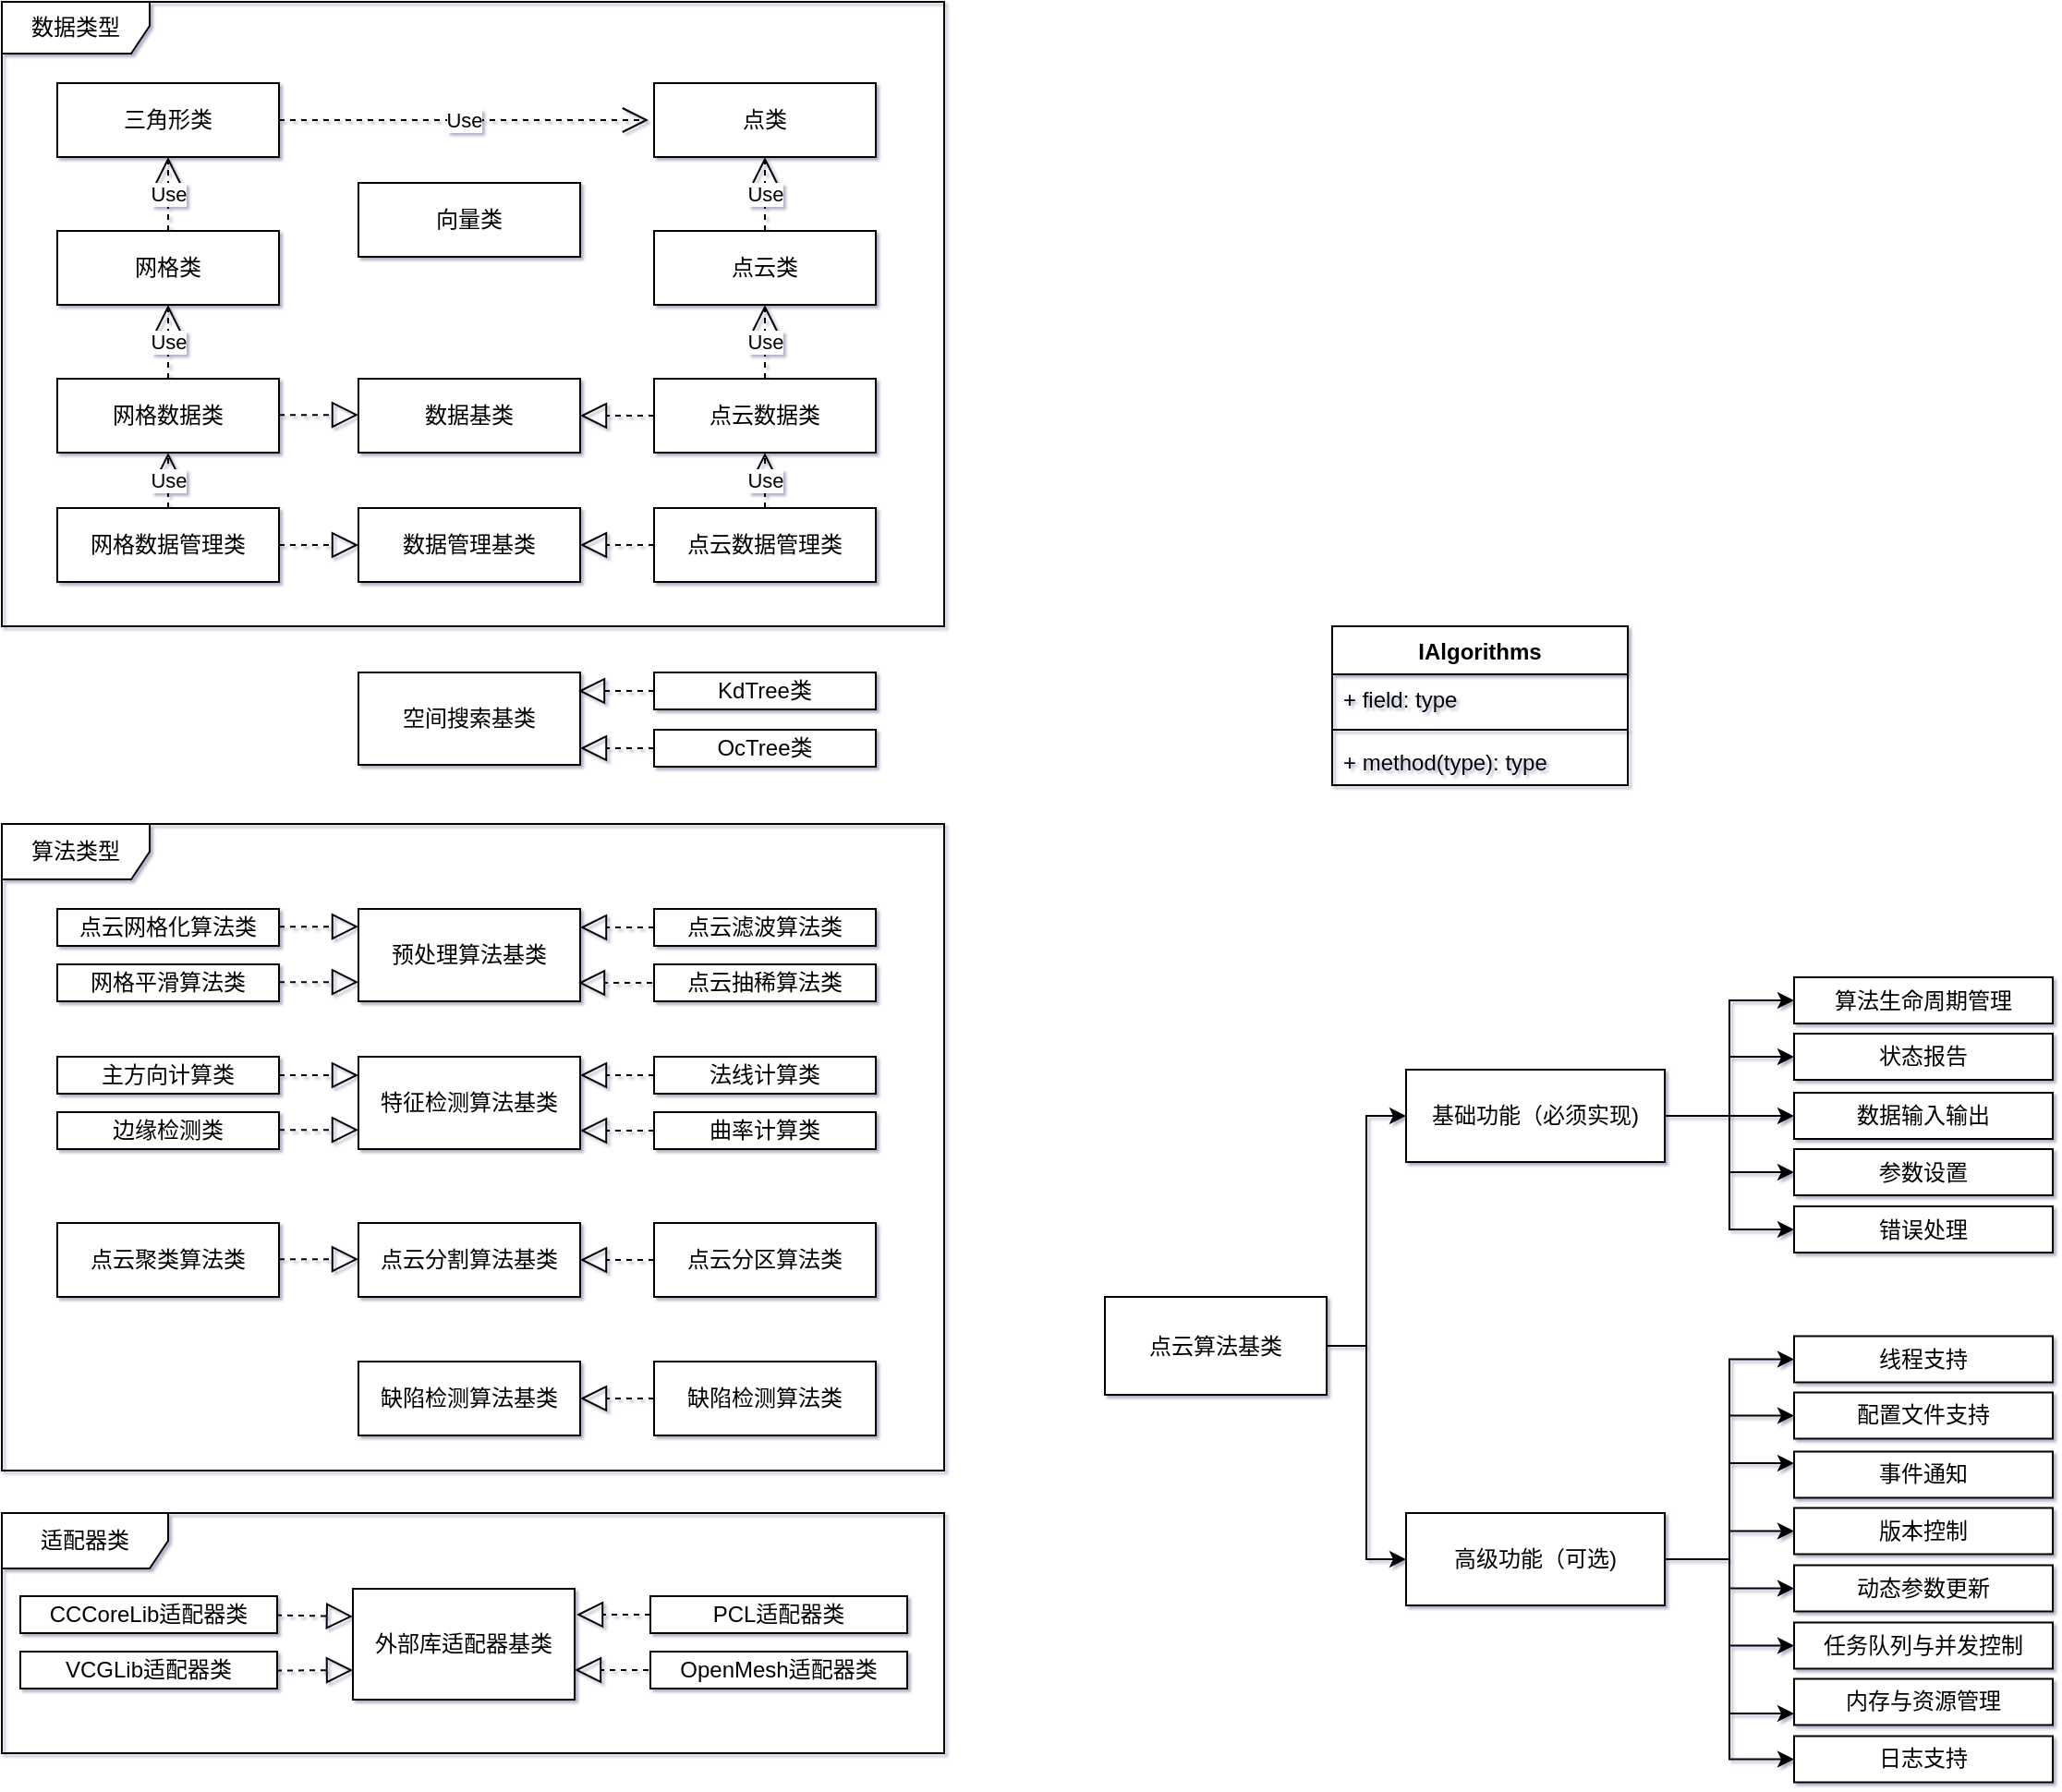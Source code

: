 <mxfile version="26.0.7">
  <diagram name="第 1 页" id="uARH736vWw_qrWtCbUs6">
    <mxGraphModel dx="1423" dy="553" grid="1" gridSize="10" guides="1" tooltips="1" connect="1" arrows="1" fold="1" page="1" pageScale="1" pageWidth="1654" pageHeight="2336" math="0" shadow="1">
      <root>
        <mxCell id="0" />
        <mxCell id="1" parent="0" />
        <mxCell id="TkaoiMYruR-OZeZLr6xF-1" value="点类" style="rounded=0;whiteSpace=wrap;html=1;" parent="1" vertex="1">
          <mxGeometry x="523" y="86" width="120" height="40" as="geometry" />
        </mxCell>
        <mxCell id="TkaoiMYruR-OZeZLr6xF-2" value="点云类" style="rounded=0;whiteSpace=wrap;html=1;" parent="1" vertex="1">
          <mxGeometry x="523" y="166" width="120" height="40" as="geometry" />
        </mxCell>
        <mxCell id="TkaoiMYruR-OZeZLr6xF-3" value="点云数据管理类" style="rounded=0;whiteSpace=wrap;html=1;" parent="1" vertex="1">
          <mxGeometry x="523" y="316" width="120" height="40" as="geometry" />
        </mxCell>
        <mxCell id="TkaoiMYruR-OZeZLr6xF-5" value="网格类" style="rounded=0;whiteSpace=wrap;html=1;" parent="1" vertex="1">
          <mxGeometry x="200" y="166" width="120" height="40" as="geometry" />
        </mxCell>
        <mxCell id="TkaoiMYruR-OZeZLr6xF-4" value="三角形类" style="rounded=0;whiteSpace=wrap;html=1;" parent="1" vertex="1">
          <mxGeometry x="200" y="86" width="120" height="40" as="geometry" />
        </mxCell>
        <mxCell id="TkaoiMYruR-OZeZLr6xF-6" value="网格数据管理类" style="rounded=0;whiteSpace=wrap;html=1;" parent="1" vertex="1">
          <mxGeometry x="200" y="316" width="120" height="40" as="geometry" />
        </mxCell>
        <mxCell id="TkaoiMYruR-OZeZLr6xF-7" value="数据管理基类" style="rounded=0;whiteSpace=wrap;html=1;" parent="1" vertex="1">
          <mxGeometry x="363" y="316" width="120" height="40" as="geometry" />
        </mxCell>
        <mxCell id="TkaoiMYruR-OZeZLr6xF-8" value="KdTree类" style="rounded=0;whiteSpace=wrap;html=1;" parent="1" vertex="1">
          <mxGeometry x="523" y="405" width="120" height="20" as="geometry" />
        </mxCell>
        <mxCell id="TkaoiMYruR-OZeZLr6xF-9" value="OcTree类" style="rounded=0;whiteSpace=wrap;html=1;" parent="1" vertex="1">
          <mxGeometry x="523" y="436" width="120" height="20" as="geometry" />
        </mxCell>
        <mxCell id="TkaoiMYruR-OZeZLr6xF-10" value="空间搜索基类" style="rounded=0;whiteSpace=wrap;html=1;" parent="1" vertex="1">
          <mxGeometry x="363" y="405" width="120" height="50" as="geometry" />
        </mxCell>
        <mxCell id="TkaoiMYruR-OZeZLr6xF-11" value="点云数据类" style="rounded=0;whiteSpace=wrap;html=1;" parent="1" vertex="1">
          <mxGeometry x="523" y="246" width="120" height="40" as="geometry" />
        </mxCell>
        <mxCell id="TkaoiMYruR-OZeZLr6xF-12" value="网格数据类" style="rounded=0;whiteSpace=wrap;html=1;" parent="1" vertex="1">
          <mxGeometry x="200" y="246" width="120" height="40" as="geometry" />
        </mxCell>
        <mxCell id="TkaoiMYruR-OZeZLr6xF-13" value="数据基类" style="rounded=0;whiteSpace=wrap;html=1;" parent="1" vertex="1">
          <mxGeometry x="363" y="246" width="120" height="40" as="geometry" />
        </mxCell>
        <mxCell id="TkaoiMYruR-OZeZLr6xF-16" value="预处理算法基类" style="rounded=0;whiteSpace=wrap;html=1;" parent="1" vertex="1">
          <mxGeometry x="363" y="533" width="120" height="50" as="geometry" />
        </mxCell>
        <mxCell id="TkaoiMYruR-OZeZLr6xF-17" value="点云滤波算法类" style="rounded=0;whiteSpace=wrap;html=1;" parent="1" vertex="1">
          <mxGeometry x="523" y="533" width="120" height="20" as="geometry" />
        </mxCell>
        <mxCell id="TkaoiMYruR-OZeZLr6xF-18" value="点云抽稀算法类" style="rounded=0;whiteSpace=wrap;html=1;" parent="1" vertex="1">
          <mxGeometry x="523" y="563" width="120" height="20" as="geometry" />
        </mxCell>
        <mxCell id="TkaoiMYruR-OZeZLr6xF-19" value="点云网格化算法类" style="rounded=0;whiteSpace=wrap;html=1;" parent="1" vertex="1">
          <mxGeometry x="200" y="533" width="120" height="20" as="geometry" />
        </mxCell>
        <mxCell id="TkaoiMYruR-OZeZLr6xF-20" value="网格平滑算法类" style="rounded=0;whiteSpace=wrap;html=1;" parent="1" vertex="1">
          <mxGeometry x="200" y="563" width="120" height="20" as="geometry" />
        </mxCell>
        <mxCell id="TkaoiMYruR-OZeZLr6xF-21" value="特征检测算法基类" style="rounded=0;whiteSpace=wrap;html=1;" parent="1" vertex="1">
          <mxGeometry x="363" y="613" width="120" height="50" as="geometry" />
        </mxCell>
        <mxCell id="TkaoiMYruR-OZeZLr6xF-27" value="向量类" style="rounded=0;whiteSpace=wrap;html=1;" parent="1" vertex="1">
          <mxGeometry x="363" y="140" width="120" height="40" as="geometry" />
        </mxCell>
        <mxCell id="TkaoiMYruR-OZeZLr6xF-28" value="法线计算类" style="rounded=0;whiteSpace=wrap;html=1;" parent="1" vertex="1">
          <mxGeometry x="523" y="613" width="120" height="20" as="geometry" />
        </mxCell>
        <mxCell id="TkaoiMYruR-OZeZLr6xF-29" value="曲率计算类" style="rounded=0;whiteSpace=wrap;html=1;" parent="1" vertex="1">
          <mxGeometry x="523" y="643" width="120" height="20" as="geometry" />
        </mxCell>
        <mxCell id="TkaoiMYruR-OZeZLr6xF-30" value="边缘检测类" style="rounded=0;whiteSpace=wrap;html=1;" parent="1" vertex="1">
          <mxGeometry x="200" y="643" width="120" height="20" as="geometry" />
        </mxCell>
        <mxCell id="TkaoiMYruR-OZeZLr6xF-31" value="主方向计算类" style="rounded=0;whiteSpace=wrap;html=1;" parent="1" vertex="1">
          <mxGeometry x="200" y="613" width="120" height="20" as="geometry" />
        </mxCell>
        <mxCell id="TkaoiMYruR-OZeZLr6xF-32" value="点云分割算法基类" style="rounded=0;whiteSpace=wrap;html=1;" parent="1" vertex="1">
          <mxGeometry x="363" y="703" width="120" height="40" as="geometry" />
        </mxCell>
        <mxCell id="TkaoiMYruR-OZeZLr6xF-33" value="点云分区算法类" style="rounded=0;whiteSpace=wrap;html=1;" parent="1" vertex="1">
          <mxGeometry x="523" y="703" width="120" height="40" as="geometry" />
        </mxCell>
        <mxCell id="TkaoiMYruR-OZeZLr6xF-34" value="点云聚类算法类" style="rounded=0;whiteSpace=wrap;html=1;" parent="1" vertex="1">
          <mxGeometry x="200" y="703" width="120" height="40" as="geometry" />
        </mxCell>
        <mxCell id="TkaoiMYruR-OZeZLr6xF-35" value="缺陷检测算法基类" style="rounded=0;whiteSpace=wrap;html=1;" parent="1" vertex="1">
          <mxGeometry x="363" y="778" width="120" height="40" as="geometry" />
        </mxCell>
        <mxCell id="TkaoiMYruR-OZeZLr6xF-36" value="缺陷检测算法类" style="rounded=0;whiteSpace=wrap;html=1;" parent="1" vertex="1">
          <mxGeometry x="523" y="778" width="120" height="40" as="geometry" />
        </mxCell>
        <mxCell id="TkaoiMYruR-OZeZLr6xF-39" value="Use" style="endArrow=open;endSize=12;dashed=1;html=1;rounded=0;entryX=0.5;entryY=1;entryDx=0;entryDy=0;exitX=0.5;exitY=0;exitDx=0;exitDy=0;" parent="1" source="TkaoiMYruR-OZeZLr6xF-2" target="TkaoiMYruR-OZeZLr6xF-1" edge="1">
          <mxGeometry width="160" relative="1" as="geometry">
            <mxPoint x="633" y="206" as="sourcePoint" />
            <mxPoint x="793" y="206" as="targetPoint" />
          </mxGeometry>
        </mxCell>
        <mxCell id="TkaoiMYruR-OZeZLr6xF-40" value="Use" style="endArrow=open;endSize=12;dashed=1;html=1;rounded=0;entryX=0.5;entryY=1;entryDx=0;entryDy=0;exitX=0.5;exitY=0;exitDx=0;exitDy=0;" parent="1" source="TkaoiMYruR-OZeZLr6xF-5" target="TkaoiMYruR-OZeZLr6xF-4" edge="1">
          <mxGeometry width="160" relative="1" as="geometry">
            <mxPoint x="110" y="176" as="sourcePoint" />
            <mxPoint x="110" y="136" as="targetPoint" />
          </mxGeometry>
        </mxCell>
        <mxCell id="TkaoiMYruR-OZeZLr6xF-42" value="Use" style="endArrow=open;endSize=12;dashed=1;html=1;rounded=0;" parent="1" edge="1">
          <mxGeometry width="160" relative="1" as="geometry">
            <mxPoint x="320" y="106" as="sourcePoint" />
            <mxPoint x="520" y="106" as="targetPoint" />
          </mxGeometry>
        </mxCell>
        <mxCell id="TkaoiMYruR-OZeZLr6xF-43" value="Use" style="endArrow=open;endSize=12;dashed=1;html=1;rounded=0;exitX=0.5;exitY=0;exitDx=0;exitDy=0;" parent="1" source="TkaoiMYruR-OZeZLr6xF-11" edge="1">
          <mxGeometry width="160" relative="1" as="geometry">
            <mxPoint x="593" y="176" as="sourcePoint" />
            <mxPoint x="583" y="206" as="targetPoint" />
          </mxGeometry>
        </mxCell>
        <mxCell id="TkaoiMYruR-OZeZLr6xF-44" value="Use" style="endArrow=open;endSize=12;dashed=1;html=1;rounded=0;exitX=0.5;exitY=0;exitDx=0;exitDy=0;entryX=0.5;entryY=1;entryDx=0;entryDy=0;" parent="1" source="TkaoiMYruR-OZeZLr6xF-12" target="TkaoiMYruR-OZeZLr6xF-5" edge="1">
          <mxGeometry width="160" relative="1" as="geometry">
            <mxPoint x="110" y="256" as="sourcePoint" />
            <mxPoint x="110" y="216" as="targetPoint" />
          </mxGeometry>
        </mxCell>
        <mxCell id="TkaoiMYruR-OZeZLr6xF-45" value="" style="endArrow=block;dashed=1;endFill=0;endSize=12;html=1;rounded=0;exitX=0;exitY=0.5;exitDx=0;exitDy=0;entryX=1;entryY=0.5;entryDx=0;entryDy=0;" parent="1" source="TkaoiMYruR-OZeZLr6xF-11" target="TkaoiMYruR-OZeZLr6xF-13" edge="1">
          <mxGeometry width="160" relative="1" as="geometry">
            <mxPoint x="633" y="306" as="sourcePoint" />
            <mxPoint x="793" y="306" as="targetPoint" />
          </mxGeometry>
        </mxCell>
        <mxCell id="TkaoiMYruR-OZeZLr6xF-46" value="Use" style="endArrow=open;endSize=12;dashed=1;html=1;rounded=0;exitX=0.5;exitY=0;exitDx=0;exitDy=0;" parent="1" source="TkaoiMYruR-OZeZLr6xF-3" edge="1">
          <mxGeometry width="160" relative="1" as="geometry">
            <mxPoint x="593" y="246" as="sourcePoint" />
            <mxPoint x="583" y="286" as="targetPoint" />
          </mxGeometry>
        </mxCell>
        <mxCell id="TkaoiMYruR-OZeZLr6xF-47" value="Use" style="endArrow=open;endSize=12;dashed=1;html=1;rounded=0;entryX=0.5;entryY=1;entryDx=0;entryDy=0;exitX=0.5;exitY=0;exitDx=0;exitDy=0;" parent="1" source="TkaoiMYruR-OZeZLr6xF-6" target="TkaoiMYruR-OZeZLr6xF-12" edge="1">
          <mxGeometry width="160" relative="1" as="geometry">
            <mxPoint x="260" y="306" as="sourcePoint" />
            <mxPoint x="270" y="206" as="targetPoint" />
          </mxGeometry>
        </mxCell>
        <mxCell id="TkaoiMYruR-OZeZLr6xF-48" value="" style="endArrow=block;dashed=1;endFill=0;endSize=12;html=1;rounded=0;exitX=0;exitY=0.5;exitDx=0;exitDy=0;entryX=1;entryY=0.5;entryDx=0;entryDy=0;" parent="1" source="TkaoiMYruR-OZeZLr6xF-3" target="TkaoiMYruR-OZeZLr6xF-7" edge="1">
          <mxGeometry width="160" relative="1" as="geometry">
            <mxPoint x="533" y="266" as="sourcePoint" />
            <mxPoint x="493" y="266" as="targetPoint" />
          </mxGeometry>
        </mxCell>
        <mxCell id="TkaoiMYruR-OZeZLr6xF-53" value="" style="endArrow=block;dashed=1;endFill=0;endSize=12;html=1;rounded=0;exitX=0;exitY=0.5;exitDx=0;exitDy=0;" parent="1" source="TkaoiMYruR-OZeZLr6xF-8" edge="1">
          <mxGeometry width="160" relative="1" as="geometry">
            <mxPoint x="533" y="355" as="sourcePoint" />
            <mxPoint x="482" y="415" as="targetPoint" />
          </mxGeometry>
        </mxCell>
        <mxCell id="TkaoiMYruR-OZeZLr6xF-54" value="" style="endArrow=block;dashed=1;endFill=0;endSize=12;html=1;rounded=0;exitX=0;exitY=0.5;exitDx=0;exitDy=0;" parent="1" source="TkaoiMYruR-OZeZLr6xF-17" edge="1">
          <mxGeometry width="160" relative="1" as="geometry">
            <mxPoint x="533" y="483" as="sourcePoint" />
            <mxPoint x="483" y="543" as="targetPoint" />
          </mxGeometry>
        </mxCell>
        <mxCell id="TkaoiMYruR-OZeZLr6xF-55" value="" style="endArrow=block;dashed=1;endFill=0;endSize=12;html=1;rounded=0;exitX=0;exitY=0.5;exitDx=0;exitDy=0;" parent="1" source="TkaoiMYruR-OZeZLr6xF-28" edge="1">
          <mxGeometry width="160" relative="1" as="geometry">
            <mxPoint x="533" y="563" as="sourcePoint" />
            <mxPoint x="483" y="623" as="targetPoint" />
          </mxGeometry>
        </mxCell>
        <mxCell id="TkaoiMYruR-OZeZLr6xF-56" value="" style="endArrow=block;dashed=1;endFill=0;endSize=12;html=1;rounded=0;exitX=0;exitY=0.5;exitDx=0;exitDy=0;entryX=1;entryY=0.5;entryDx=0;entryDy=0;" parent="1" source="TkaoiMYruR-OZeZLr6xF-33" target="TkaoiMYruR-OZeZLr6xF-32" edge="1">
          <mxGeometry width="160" relative="1" as="geometry">
            <mxPoint x="533" y="658" as="sourcePoint" />
            <mxPoint x="493" y="658" as="targetPoint" />
          </mxGeometry>
        </mxCell>
        <mxCell id="TkaoiMYruR-OZeZLr6xF-57" value="" style="endArrow=block;dashed=1;endFill=0;endSize=12;html=1;rounded=0;exitX=0;exitY=0.5;exitDx=0;exitDy=0;entryX=1;entryY=0.5;entryDx=0;entryDy=0;" parent="1" source="TkaoiMYruR-OZeZLr6xF-36" target="TkaoiMYruR-OZeZLr6xF-35" edge="1">
          <mxGeometry width="160" relative="1" as="geometry">
            <mxPoint x="533" y="733" as="sourcePoint" />
            <mxPoint x="493" y="733" as="targetPoint" />
          </mxGeometry>
        </mxCell>
        <mxCell id="TkaoiMYruR-OZeZLr6xF-60" value="" style="endArrow=block;dashed=1;endFill=0;endSize=12;html=1;rounded=0;exitX=0;exitY=0.5;exitDx=0;exitDy=0;" parent="1" source="TkaoiMYruR-OZeZLr6xF-9" edge="1">
          <mxGeometry width="160" relative="1" as="geometry">
            <mxPoint x="533" y="426" as="sourcePoint" />
            <mxPoint x="483" y="446" as="targetPoint" />
          </mxGeometry>
        </mxCell>
        <mxCell id="TkaoiMYruR-OZeZLr6xF-61" value="" style="endArrow=block;dashed=1;endFill=0;endSize=12;html=1;rounded=0;exitX=0;exitY=0.5;exitDx=0;exitDy=0;" parent="1" source="TkaoiMYruR-OZeZLr6xF-29" edge="1">
          <mxGeometry width="160" relative="1" as="geometry">
            <mxPoint x="533" y="633" as="sourcePoint" />
            <mxPoint x="483" y="653" as="targetPoint" />
          </mxGeometry>
        </mxCell>
        <mxCell id="TkaoiMYruR-OZeZLr6xF-62" value="" style="endArrow=block;dashed=1;endFill=0;endSize=12;html=1;rounded=0;" parent="1" edge="1">
          <mxGeometry width="160" relative="1" as="geometry">
            <mxPoint x="522" y="573" as="sourcePoint" />
            <mxPoint x="482" y="573" as="targetPoint" />
          </mxGeometry>
        </mxCell>
        <mxCell id="TkaoiMYruR-OZeZLr6xF-65" value="" style="endArrow=block;dashed=1;endFill=0;endSize=12;html=1;rounded=0;exitX=1;exitY=0.5;exitDx=0;exitDy=0;" parent="1" source="TkaoiMYruR-OZeZLr6xF-31" edge="1">
          <mxGeometry width="160" relative="1" as="geometry">
            <mxPoint x="500" y="603" as="sourcePoint" />
            <mxPoint x="363" y="623" as="targetPoint" />
          </mxGeometry>
        </mxCell>
        <mxCell id="TkaoiMYruR-OZeZLr6xF-67" value="" style="endArrow=block;dashed=1;endFill=0;endSize=12;html=1;rounded=0;exitX=1;exitY=0.5;exitDx=0;exitDy=0;" parent="1" edge="1">
          <mxGeometry width="160" relative="1" as="geometry">
            <mxPoint x="320" y="722.58" as="sourcePoint" />
            <mxPoint x="363" y="722.58" as="targetPoint" />
          </mxGeometry>
        </mxCell>
        <mxCell id="TkaoiMYruR-OZeZLr6xF-68" value="" style="endArrow=block;dashed=1;endFill=0;endSize=12;html=1;rounded=0;exitX=1;exitY=0.5;exitDx=0;exitDy=0;" parent="1" edge="1">
          <mxGeometry width="160" relative="1" as="geometry">
            <mxPoint x="320" y="652.58" as="sourcePoint" />
            <mxPoint x="363" y="652.58" as="targetPoint" />
          </mxGeometry>
        </mxCell>
        <mxCell id="TkaoiMYruR-OZeZLr6xF-69" value="" style="endArrow=block;dashed=1;endFill=0;endSize=12;html=1;rounded=0;exitX=1;exitY=0.5;exitDx=0;exitDy=0;" parent="1" edge="1">
          <mxGeometry width="160" relative="1" as="geometry">
            <mxPoint x="320" y="572.58" as="sourcePoint" />
            <mxPoint x="363" y="572.58" as="targetPoint" />
          </mxGeometry>
        </mxCell>
        <mxCell id="TkaoiMYruR-OZeZLr6xF-70" value="" style="endArrow=block;dashed=1;endFill=0;endSize=12;html=1;rounded=0;exitX=1;exitY=0.5;exitDx=0;exitDy=0;" parent="1" edge="1">
          <mxGeometry width="160" relative="1" as="geometry">
            <mxPoint x="320" y="542.58" as="sourcePoint" />
            <mxPoint x="363" y="542.58" as="targetPoint" />
          </mxGeometry>
        </mxCell>
        <mxCell id="TkaoiMYruR-OZeZLr6xF-74" value="数据类型" style="shape=umlFrame;whiteSpace=wrap;html=1;pointerEvents=0;width=80;height=28;" parent="1" vertex="1">
          <mxGeometry x="170" y="42" width="510" height="338" as="geometry" />
        </mxCell>
        <mxCell id="TkaoiMYruR-OZeZLr6xF-76" value="算法类型" style="shape=umlFrame;whiteSpace=wrap;html=1;pointerEvents=0;width=80;height=30;" parent="1" vertex="1">
          <mxGeometry x="170" y="487" width="510" height="350" as="geometry" />
        </mxCell>
        <mxCell id="TkaoiMYruR-OZeZLr6xF-77" value="外部库适配器基类" style="rounded=0;whiteSpace=wrap;html=1;" parent="1" vertex="1">
          <mxGeometry x="360" y="901" width="120" height="60" as="geometry" />
        </mxCell>
        <mxCell id="TkaoiMYruR-OZeZLr6xF-78" value="PCL适配器类" style="rounded=0;whiteSpace=wrap;html=1;" parent="1" vertex="1">
          <mxGeometry x="521" y="905" width="139" height="20" as="geometry" />
        </mxCell>
        <mxCell id="TkaoiMYruR-OZeZLr6xF-79" value="OpenMesh适配器类" style="rounded=0;whiteSpace=wrap;html=1;" parent="1" vertex="1">
          <mxGeometry x="521" y="935" width="139" height="20" as="geometry" />
        </mxCell>
        <mxCell id="TkaoiMYruR-OZeZLr6xF-80" value="" style="endArrow=block;dashed=1;endFill=0;endSize=12;html=1;rounded=0;exitX=0;exitY=0.5;exitDx=0;exitDy=0;" parent="1" source="TkaoiMYruR-OZeZLr6xF-78" edge="1">
          <mxGeometry width="160" relative="1" as="geometry">
            <mxPoint x="531" y="855" as="sourcePoint" />
            <mxPoint x="481" y="915" as="targetPoint" />
          </mxGeometry>
        </mxCell>
        <mxCell id="TkaoiMYruR-OZeZLr6xF-81" value="" style="endArrow=block;dashed=1;endFill=0;endSize=12;html=1;rounded=0;" parent="1" edge="1">
          <mxGeometry width="160" relative="1" as="geometry">
            <mxPoint x="520" y="945" as="sourcePoint" />
            <mxPoint x="480" y="945" as="targetPoint" />
          </mxGeometry>
        </mxCell>
        <mxCell id="TkaoiMYruR-OZeZLr6xF-82" value="CCCoreLib适配器类" style="rounded=0;whiteSpace=wrap;html=1;" parent="1" vertex="1">
          <mxGeometry x="180" y="905" width="139" height="20" as="geometry" />
        </mxCell>
        <mxCell id="TkaoiMYruR-OZeZLr6xF-83" value="VCGLib适配器类" style="rounded=0;whiteSpace=wrap;html=1;" parent="1" vertex="1">
          <mxGeometry x="180" y="935" width="139" height="20" as="geometry" />
        </mxCell>
        <mxCell id="TkaoiMYruR-OZeZLr6xF-84" value="" style="endArrow=block;dashed=1;endFill=0;endSize=12;html=1;rounded=0;exitX=1;exitY=0.5;exitDx=0;exitDy=0;" parent="1" edge="1">
          <mxGeometry width="160" relative="1" as="geometry">
            <mxPoint x="318.5" y="945.29" as="sourcePoint" />
            <mxPoint x="360" y="945" as="targetPoint" />
          </mxGeometry>
        </mxCell>
        <mxCell id="TkaoiMYruR-OZeZLr6xF-85" value="" style="endArrow=block;dashed=1;endFill=0;endSize=12;html=1;rounded=0;exitX=1;exitY=0.5;exitDx=0;exitDy=0;entryX=0;entryY=0.25;entryDx=0;entryDy=0;" parent="1" target="TkaoiMYruR-OZeZLr6xF-77" edge="1">
          <mxGeometry width="160" relative="1" as="geometry">
            <mxPoint x="318.5" y="915.29" as="sourcePoint" />
            <mxPoint x="361.5" y="915.29" as="targetPoint" />
          </mxGeometry>
        </mxCell>
        <mxCell id="TkaoiMYruR-OZeZLr6xF-86" value="适配器类" style="shape=umlFrame;whiteSpace=wrap;html=1;pointerEvents=0;width=90;height=30;" parent="1" vertex="1">
          <mxGeometry x="170" y="860" width="510" height="130" as="geometry" />
        </mxCell>
        <mxCell id="TkaoiMYruR-OZeZLr6xF-87" value="" style="endArrow=block;dashed=1;endFill=0;endSize=12;html=1;rounded=0;exitX=1;exitY=0.5;exitDx=0;exitDy=0;entryX=0;entryY=0.5;entryDx=0;entryDy=0;" parent="1" source="TkaoiMYruR-OZeZLr6xF-6" target="TkaoiMYruR-OZeZLr6xF-7" edge="1">
          <mxGeometry width="160" relative="1" as="geometry">
            <mxPoint x="330" y="552.58" as="sourcePoint" />
            <mxPoint x="373" y="552.58" as="targetPoint" />
          </mxGeometry>
        </mxCell>
        <mxCell id="TkaoiMYruR-OZeZLr6xF-88" value="" style="endArrow=block;dashed=1;endFill=0;endSize=12;html=1;rounded=0;exitX=1;exitY=0.5;exitDx=0;exitDy=0;entryX=0;entryY=0.5;entryDx=0;entryDy=0;" parent="1" edge="1">
          <mxGeometry width="160" relative="1" as="geometry">
            <mxPoint x="320" y="265.58" as="sourcePoint" />
            <mxPoint x="363" y="265.58" as="targetPoint" />
          </mxGeometry>
        </mxCell>
        <mxCell id="v8KQN9ukwFC3Iw7ujRyc-8" value="" style="edgeStyle=orthogonalEdgeStyle;rounded=0;orthogonalLoop=1;jettySize=auto;html=1;entryX=0;entryY=0.5;entryDx=0;entryDy=0;" edge="1" parent="1" source="v8KQN9ukwFC3Iw7ujRyc-1" target="v8KQN9ukwFC3Iw7ujRyc-7">
          <mxGeometry relative="1" as="geometry" />
        </mxCell>
        <mxCell id="v8KQN9ukwFC3Iw7ujRyc-10" style="edgeStyle=orthogonalEdgeStyle;rounded=0;orthogonalLoop=1;jettySize=auto;html=1;entryX=0;entryY=0.5;entryDx=0;entryDy=0;" edge="1" parent="1" source="v8KQN9ukwFC3Iw7ujRyc-1" target="v8KQN9ukwFC3Iw7ujRyc-9">
          <mxGeometry relative="1" as="geometry" />
        </mxCell>
        <mxCell id="v8KQN9ukwFC3Iw7ujRyc-1" value="点云算法基类" style="rounded=0;whiteSpace=wrap;html=1;" vertex="1" parent="1">
          <mxGeometry x="767" y="743" width="120" height="53" as="geometry" />
        </mxCell>
        <mxCell id="v8KQN9ukwFC3Iw7ujRyc-2" value="IAlgorithms" style="swimlane;fontStyle=1;align=center;verticalAlign=top;childLayout=stackLayout;horizontal=1;startSize=26;horizontalStack=0;resizeParent=1;resizeParentMax=0;resizeLast=0;collapsible=1;marginBottom=0;whiteSpace=wrap;html=1;" vertex="1" parent="1">
          <mxGeometry x="890" y="380" width="160" height="86" as="geometry">
            <mxRectangle x="930" y="619" width="100" height="30" as="alternateBounds" />
          </mxGeometry>
        </mxCell>
        <mxCell id="v8KQN9ukwFC3Iw7ujRyc-3" value="+ field: type" style="text;strokeColor=none;fillColor=none;align=left;verticalAlign=top;spacingLeft=4;spacingRight=4;overflow=hidden;rotatable=0;points=[[0,0.5],[1,0.5]];portConstraint=eastwest;whiteSpace=wrap;html=1;" vertex="1" parent="v8KQN9ukwFC3Iw7ujRyc-2">
          <mxGeometry y="26" width="160" height="26" as="geometry" />
        </mxCell>
        <mxCell id="v8KQN9ukwFC3Iw7ujRyc-4" value="" style="line;strokeWidth=1;fillColor=none;align=left;verticalAlign=middle;spacingTop=-1;spacingLeft=3;spacingRight=3;rotatable=0;labelPosition=right;points=[];portConstraint=eastwest;strokeColor=inherit;" vertex="1" parent="v8KQN9ukwFC3Iw7ujRyc-2">
          <mxGeometry y="52" width="160" height="8" as="geometry" />
        </mxCell>
        <mxCell id="v8KQN9ukwFC3Iw7ujRyc-5" value="+ method(type): type" style="text;strokeColor=none;fillColor=none;align=left;verticalAlign=top;spacingLeft=4;spacingRight=4;overflow=hidden;rotatable=0;points=[[0,0.5],[1,0.5]];portConstraint=eastwest;whiteSpace=wrap;html=1;" vertex="1" parent="v8KQN9ukwFC3Iw7ujRyc-2">
          <mxGeometry y="60" width="160" height="26" as="geometry" />
        </mxCell>
        <mxCell id="v8KQN9ukwFC3Iw7ujRyc-71" style="edgeStyle=orthogonalEdgeStyle;rounded=0;orthogonalLoop=1;jettySize=auto;html=1;entryX=0;entryY=0.5;entryDx=0;entryDy=0;" edge="1" parent="1" source="v8KQN9ukwFC3Iw7ujRyc-7" target="v8KQN9ukwFC3Iw7ujRyc-18">
          <mxGeometry relative="1" as="geometry" />
        </mxCell>
        <mxCell id="v8KQN9ukwFC3Iw7ujRyc-72" style="edgeStyle=orthogonalEdgeStyle;rounded=0;orthogonalLoop=1;jettySize=auto;html=1;entryX=0;entryY=0.5;entryDx=0;entryDy=0;" edge="1" parent="1" source="v8KQN9ukwFC3Iw7ujRyc-7" target="v8KQN9ukwFC3Iw7ujRyc-69">
          <mxGeometry relative="1" as="geometry" />
        </mxCell>
        <mxCell id="v8KQN9ukwFC3Iw7ujRyc-73" style="edgeStyle=orthogonalEdgeStyle;rounded=0;orthogonalLoop=1;jettySize=auto;html=1;entryX=0;entryY=0.5;entryDx=0;entryDy=0;" edge="1" parent="1" source="v8KQN9ukwFC3Iw7ujRyc-7" target="v8KQN9ukwFC3Iw7ujRyc-68">
          <mxGeometry relative="1" as="geometry" />
        </mxCell>
        <mxCell id="v8KQN9ukwFC3Iw7ujRyc-74" style="edgeStyle=orthogonalEdgeStyle;rounded=0;orthogonalLoop=1;jettySize=auto;html=1;entryX=0;entryY=0.5;entryDx=0;entryDy=0;" edge="1" parent="1" source="v8KQN9ukwFC3Iw7ujRyc-7" target="v8KQN9ukwFC3Iw7ujRyc-67">
          <mxGeometry relative="1" as="geometry" />
        </mxCell>
        <mxCell id="v8KQN9ukwFC3Iw7ujRyc-75" style="edgeStyle=orthogonalEdgeStyle;rounded=0;orthogonalLoop=1;jettySize=auto;html=1;entryX=0;entryY=0.5;entryDx=0;entryDy=0;" edge="1" parent="1" source="v8KQN9ukwFC3Iw7ujRyc-7" target="v8KQN9ukwFC3Iw7ujRyc-70">
          <mxGeometry relative="1" as="geometry" />
        </mxCell>
        <mxCell id="v8KQN9ukwFC3Iw7ujRyc-7" value="基础功能（必须实现)" style="rounded=0;whiteSpace=wrap;html=1;" vertex="1" parent="1">
          <mxGeometry x="930" y="620" width="140" height="50" as="geometry" />
        </mxCell>
        <mxCell id="v8KQN9ukwFC3Iw7ujRyc-86" style="edgeStyle=orthogonalEdgeStyle;rounded=0;orthogonalLoop=1;jettySize=auto;html=1;entryX=0;entryY=0.5;entryDx=0;entryDy=0;" edge="1" parent="1" source="v8KQN9ukwFC3Iw7ujRyc-9" target="v8KQN9ukwFC3Iw7ujRyc-80">
          <mxGeometry relative="1" as="geometry" />
        </mxCell>
        <mxCell id="v8KQN9ukwFC3Iw7ujRyc-87" style="edgeStyle=orthogonalEdgeStyle;rounded=0;orthogonalLoop=1;jettySize=auto;html=1;entryX=0;entryY=0.5;entryDx=0;entryDy=0;" edge="1" parent="1" source="v8KQN9ukwFC3Iw7ujRyc-9" target="v8KQN9ukwFC3Iw7ujRyc-77">
          <mxGeometry relative="1" as="geometry" />
        </mxCell>
        <mxCell id="v8KQN9ukwFC3Iw7ujRyc-88" style="edgeStyle=orthogonalEdgeStyle;rounded=0;orthogonalLoop=1;jettySize=auto;html=1;entryX=0;entryY=0.25;entryDx=0;entryDy=0;" edge="1" parent="1" source="v8KQN9ukwFC3Iw7ujRyc-9" target="v8KQN9ukwFC3Iw7ujRyc-76">
          <mxGeometry relative="1" as="geometry" />
        </mxCell>
        <mxCell id="v8KQN9ukwFC3Iw7ujRyc-89" style="edgeStyle=orthogonalEdgeStyle;rounded=0;orthogonalLoop=1;jettySize=auto;html=1;entryX=0;entryY=0.5;entryDx=0;entryDy=0;" edge="1" parent="1" source="v8KQN9ukwFC3Iw7ujRyc-9" target="v8KQN9ukwFC3Iw7ujRyc-81">
          <mxGeometry relative="1" as="geometry" />
        </mxCell>
        <mxCell id="v8KQN9ukwFC3Iw7ujRyc-90" style="edgeStyle=orthogonalEdgeStyle;rounded=0;orthogonalLoop=1;jettySize=auto;html=1;entryX=0;entryY=0.5;entryDx=0;entryDy=0;" edge="1" parent="1" source="v8KQN9ukwFC3Iw7ujRyc-9" target="v8KQN9ukwFC3Iw7ujRyc-79">
          <mxGeometry relative="1" as="geometry" />
        </mxCell>
        <mxCell id="v8KQN9ukwFC3Iw7ujRyc-91" style="edgeStyle=orthogonalEdgeStyle;rounded=0;orthogonalLoop=1;jettySize=auto;html=1;entryX=0;entryY=0.75;entryDx=0;entryDy=0;" edge="1" parent="1" source="v8KQN9ukwFC3Iw7ujRyc-9" target="v8KQN9ukwFC3Iw7ujRyc-82">
          <mxGeometry relative="1" as="geometry" />
        </mxCell>
        <mxCell id="v8KQN9ukwFC3Iw7ujRyc-92" style="edgeStyle=orthogonalEdgeStyle;rounded=0;orthogonalLoop=1;jettySize=auto;html=1;entryX=0;entryY=0.5;entryDx=0;entryDy=0;" edge="1" parent="1" source="v8KQN9ukwFC3Iw7ujRyc-9" target="v8KQN9ukwFC3Iw7ujRyc-78">
          <mxGeometry relative="1" as="geometry" />
        </mxCell>
        <mxCell id="v8KQN9ukwFC3Iw7ujRyc-93" style="edgeStyle=orthogonalEdgeStyle;rounded=0;orthogonalLoop=1;jettySize=auto;html=1;entryX=0;entryY=0.5;entryDx=0;entryDy=0;" edge="1" parent="1" source="v8KQN9ukwFC3Iw7ujRyc-9" target="v8KQN9ukwFC3Iw7ujRyc-83">
          <mxGeometry relative="1" as="geometry" />
        </mxCell>
        <mxCell id="v8KQN9ukwFC3Iw7ujRyc-9" value="高级功能（可选)" style="rounded=0;whiteSpace=wrap;html=1;" vertex="1" parent="1">
          <mxGeometry x="930" y="860" width="140" height="50" as="geometry" />
        </mxCell>
        <mxCell id="v8KQN9ukwFC3Iw7ujRyc-18" value="数据输入输出" style="rounded=0;whiteSpace=wrap;html=1;" vertex="1" parent="1">
          <mxGeometry x="1140" y="632.5" width="140" height="25" as="geometry" />
        </mxCell>
        <mxCell id="v8KQN9ukwFC3Iw7ujRyc-67" value="参数设置" style="rounded=0;whiteSpace=wrap;html=1;" vertex="1" parent="1">
          <mxGeometry x="1140" y="663" width="140" height="25" as="geometry" />
        </mxCell>
        <mxCell id="v8KQN9ukwFC3Iw7ujRyc-68" value="算法生命周期管理" style="rounded=0;whiteSpace=wrap;html=1;" vertex="1" parent="1">
          <mxGeometry x="1140" y="570" width="140" height="25" as="geometry" />
        </mxCell>
        <mxCell id="v8KQN9ukwFC3Iw7ujRyc-69" value="状态报告" style="rounded=0;whiteSpace=wrap;html=1;" vertex="1" parent="1">
          <mxGeometry x="1140" y="600.5" width="140" height="25" as="geometry" />
        </mxCell>
        <mxCell id="v8KQN9ukwFC3Iw7ujRyc-70" value="错误处理" style="rounded=0;whiteSpace=wrap;html=1;" vertex="1" parent="1">
          <mxGeometry x="1140" y="694" width="140" height="25" as="geometry" />
        </mxCell>
        <mxCell id="v8KQN9ukwFC3Iw7ujRyc-76" value="事件通知" style="rounded=0;whiteSpace=wrap;html=1;" vertex="1" parent="1">
          <mxGeometry x="1140" y="826.75" width="140" height="25" as="geometry" />
        </mxCell>
        <mxCell id="v8KQN9ukwFC3Iw7ujRyc-77" value="版本控制" style="rounded=0;whiteSpace=wrap;html=1;" vertex="1" parent="1">
          <mxGeometry x="1140" y="857.25" width="140" height="25" as="geometry" />
        </mxCell>
        <mxCell id="v8KQN9ukwFC3Iw7ujRyc-78" value="线程支持" style="rounded=0;whiteSpace=wrap;html=1;" vertex="1" parent="1">
          <mxGeometry x="1140" y="764.25" width="140" height="25" as="geometry" />
        </mxCell>
        <mxCell id="v8KQN9ukwFC3Iw7ujRyc-79" value="配置文件支持" style="rounded=0;whiteSpace=wrap;html=1;" vertex="1" parent="1">
          <mxGeometry x="1140" y="794.75" width="140" height="25" as="geometry" />
        </mxCell>
        <mxCell id="v8KQN9ukwFC3Iw7ujRyc-80" value="动态参数更新" style="rounded=0;whiteSpace=wrap;html=1;" vertex="1" parent="1">
          <mxGeometry x="1140" y="888.25" width="140" height="25" as="geometry" />
        </mxCell>
        <mxCell id="v8KQN9ukwFC3Iw7ujRyc-81" value="任务队列与并发控制" style="rounded=0;whiteSpace=wrap;html=1;" vertex="1" parent="1">
          <mxGeometry x="1140" y="919.25" width="140" height="25" as="geometry" />
        </mxCell>
        <mxCell id="v8KQN9ukwFC3Iw7ujRyc-82" value="内存与资源管理" style="rounded=0;whiteSpace=wrap;html=1;" vertex="1" parent="1">
          <mxGeometry x="1140" y="949.75" width="140" height="25" as="geometry" />
        </mxCell>
        <mxCell id="v8KQN9ukwFC3Iw7ujRyc-83" value="日志支持" style="rounded=0;whiteSpace=wrap;html=1;" vertex="1" parent="1">
          <mxGeometry x="1140" y="980.75" width="140" height="25" as="geometry" />
        </mxCell>
      </root>
    </mxGraphModel>
  </diagram>
</mxfile>
